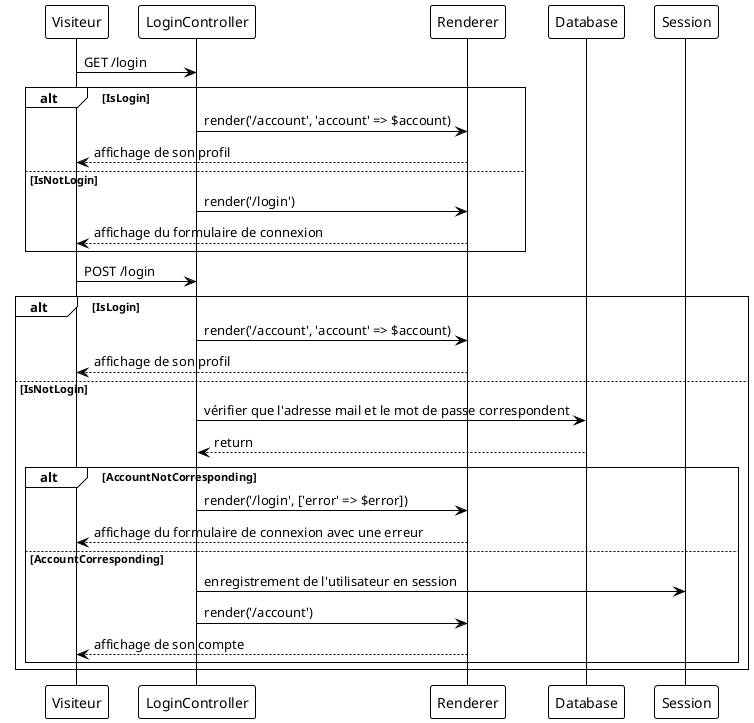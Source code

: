 @startuml

!theme plain

Visiteur -> LoginController : GET /login
alt IsLogin
LoginController -> Renderer : render('/account', 'account' => $account)
Renderer --> Visiteur : affichage de son profil

else IsNotLogin
LoginController -> Renderer : render('/login')
Renderer --> Visiteur : affichage du formulaire de connexion
end

Visiteur -> LoginController : POST /login
alt IsLogin
    LoginController -> Renderer : render('/account', 'account' => $account)
    Renderer --> Visiteur : affichage de son profil
else IsNotLogin
    LoginController -> Database : vérifier que l'adresse mail et le mot de passe correspondent
    Database --> LoginController : return

    alt AccountNotCorresponding
    LoginController -> Renderer : render('/login', ['error' => $error])
    Renderer --> Visiteur : affichage du formulaire de connexion avec une erreur
    else AccountCorresponding
    LoginController -> Session : enregistrement de l'utilisateur en session
    LoginController -> Renderer : render('/account')
    Renderer --> Visiteur : affichage de son compte
    end
end



@enduml